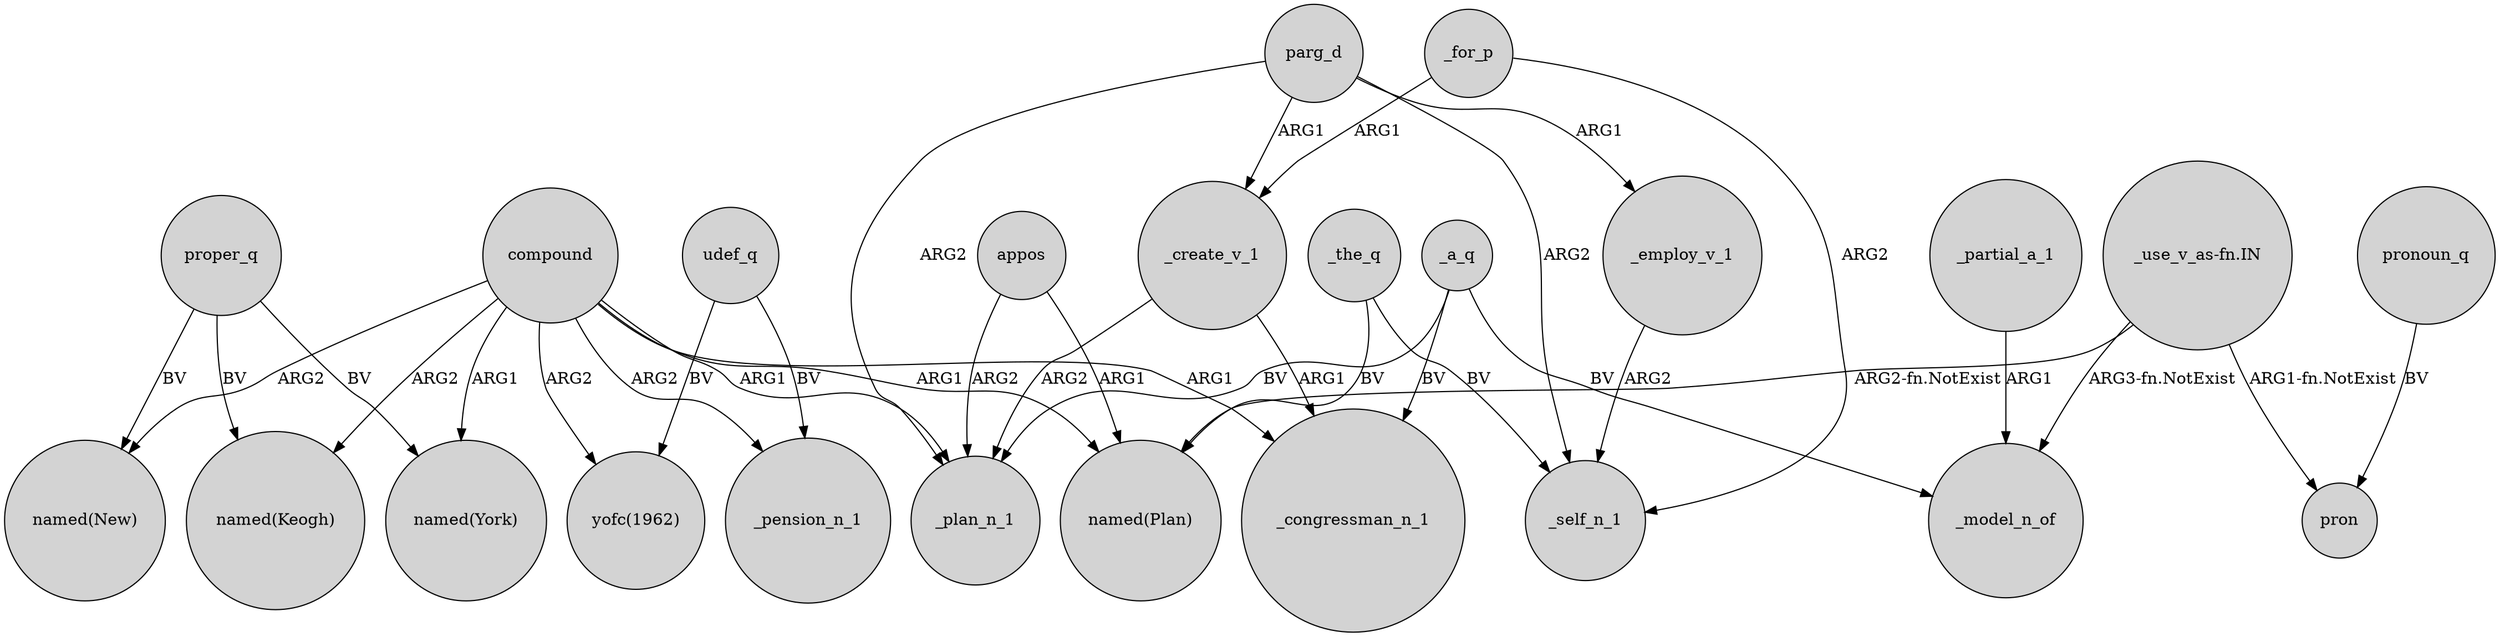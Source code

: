 digraph {
	node [shape=circle style=filled]
	compound -> "named(New)" [label=ARG2]
	appos -> "named(Plan)" [label=ARG1]
	proper_q -> "named(New)" [label=BV]
	appos -> _plan_n_1 [label=ARG2]
	compound -> _congressman_n_1 [label=ARG1]
	parg_d -> _create_v_1 [label=ARG1]
	_the_q -> _self_n_1 [label=BV]
	compound -> _plan_n_1 [label=ARG1]
	_employ_v_1 -> _self_n_1 [label=ARG2]
	compound -> "yofc(1962)" [label=ARG2]
	_a_q -> _model_n_of [label=BV]
	compound -> _pension_n_1 [label=ARG2]
	_for_p -> _self_n_1 [label=ARG2]
	_a_q -> _congressman_n_1 [label=BV]
	parg_d -> _plan_n_1 [label=ARG2]
	pronoun_q -> pron [label=BV]
	udef_q -> "yofc(1962)" [label=BV]
	_create_v_1 -> _plan_n_1 [label=ARG2]
	compound -> "named(York)" [label=ARG1]
	udef_q -> _pension_n_1 [label=BV]
	_the_q -> "named(Plan)" [label=BV]
	compound -> "named(Keogh)" [label=ARG2]
	_create_v_1 -> _congressman_n_1 [label=ARG1]
	"_use_v_as-fn.IN" -> pron [label="ARG1-fn.NotExist"]
	_partial_a_1 -> _model_n_of [label=ARG1]
	_for_p -> _create_v_1 [label=ARG1]
	compound -> "named(Plan)" [label=ARG1]
	parg_d -> _employ_v_1 [label=ARG1]
	"_use_v_as-fn.IN" -> _model_n_of [label="ARG3-fn.NotExist"]
	proper_q -> "named(Keogh)" [label=BV]
	"_use_v_as-fn.IN" -> "named(Plan)" [label="ARG2-fn.NotExist"]
	proper_q -> "named(York)" [label=BV]
	parg_d -> _self_n_1 [label=ARG2]
	_a_q -> _plan_n_1 [label=BV]
}
